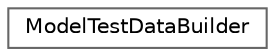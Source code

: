 digraph "Graphical Class Hierarchy"
{
 // LATEX_PDF_SIZE
  bgcolor="transparent";
  edge [fontname=Helvetica,fontsize=10,labelfontname=Helvetica,labelfontsize=10];
  node [fontname=Helvetica,fontsize=10,shape=box,height=0.2,width=0.4];
  rankdir="LR";
  Node0 [id="Node000000",label="ModelTestDataBuilder",height=0.2,width=0.4,color="grey40", fillcolor="white", style="filled",URL="$struct_model_test_data_builder.html",tooltip=" "];
}
